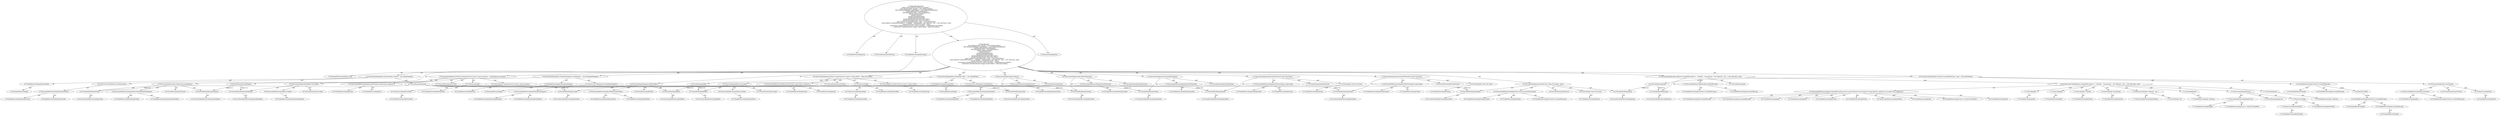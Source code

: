 digraph "testDestroy#?" {
0 [label="3:CtTypeReferenceImpl@void" shape=ellipse]
1 [label="3:CtVirtualElement@testDestroy" shape=ellipse]
2 [label="3:CtTypeReferenceImpl@Exception" shape=ellipse]
3 [label="3:CtPackageReferenceImpl@java.lang" shape=ellipse]
4 [label="4:CtTypeReferenceImpl@DebugChecker" shape=ellipse]
5 [label="4:CtPackageReferenceImpl@" shape=ellipse]
6 [label="4:CtExecutableReferenceImpl@DebugChecker()" shape=ellipse]
7 [label="4:CtTypeReferenceImpl@DebugChecker" shape=ellipse]
8 [label="4:CtTypeReferenceImpl@DebugChecker" shape=ellipse]
9 [label="4:CtConstructorCallImpl@new DebugChecker()" shape=ellipse]
10 [label="4:CtVirtualElement@checker" shape=ellipse]
11 [label="4:CtLocalVariableImpl@final DebugChecker checker = new DebugChecker()" shape=ellipse]
12 [label="5:CtTypeReferenceImpl@DebugAuditAdapter" shape=ellipse]
13 [label="5:CtPackageReferenceImpl@" shape=ellipse]
14 [label="5:CtExecutableReferenceImpl@DebugAuditAdapter()" shape=ellipse]
15 [label="5:CtTypeReferenceImpl@DebugAuditAdapter" shape=ellipse]
16 [label="5:CtTypeReferenceImpl@DebugAuditAdapter" shape=ellipse]
17 [label="5:CtConstructorCallImpl@new DebugAuditAdapter()" shape=ellipse]
18 [label="5:CtVirtualElement@auditAdapter" shape=ellipse]
19 [label="5:CtLocalVariableImpl@final DebugAuditAdapter auditAdapter = new DebugAuditAdapter()" shape=ellipse]
20 [label="6:CtExecutableReferenceImpl@addListener(DebugAuditAdapter)" shape=ellipse]
21 [label="6:CtTypeReferenceImpl@DebugChecker" shape=ellipse]
22 [label="6:CtTypeReferenceImpl@DebugAuditAdapter" shape=ellipse]
23 [label="6:CtVirtualElement@addListener" shape=ellipse]
24 [label="6:CtVariableReadImpl@checker" shape=ellipse]
25 [label="6:CtLocalVariableReferenceImpl@checker" shape=ellipse]
26 [label="6:CtVariableReadImpl@auditAdapter" shape=ellipse]
27 [label="6:CtLocalVariableReferenceImpl@auditAdapter" shape=ellipse]
28 [label="6:CtInvocationImpl@checker.addListener(auditAdapter)" shape=ellipse]
29 [label="7:CtTypeReferenceImpl@DebugFilter" shape=ellipse]
30 [label="7:CtPackageReferenceImpl@" shape=ellipse]
31 [label="7:CtExecutableReferenceImpl@DebugFilter()" shape=ellipse]
32 [label="7:CtTypeReferenceImpl@DebugFilter" shape=ellipse]
33 [label="7:CtTypeReferenceImpl@DebugFilter" shape=ellipse]
34 [label="7:CtConstructorCallImpl@new DebugFilter()" shape=ellipse]
35 [label="7:CtVirtualElement@filter" shape=ellipse]
36 [label="7:CtLocalVariableImpl@final DebugFilter filter = new DebugFilter()" shape=ellipse]
37 [label="8:CtExecutableReferenceImpl@addFilter(DebugFilter)" shape=ellipse]
38 [label="8:CtTypeReferenceImpl@DebugChecker" shape=ellipse]
39 [label="8:CtTypeReferenceImpl@DebugFilter" shape=ellipse]
40 [label="8:CtVirtualElement@addFilter" shape=ellipse]
41 [label="8:CtVariableReadImpl@checker" shape=ellipse]
42 [label="8:CtLocalVariableReferenceImpl@checker" shape=ellipse]
43 [label="8:CtVariableReadImpl@filter" shape=ellipse]
44 [label="8:CtLocalVariableReferenceImpl@filter" shape=ellipse]
45 [label="8:CtInvocationImpl@checker.addFilter(filter)" shape=ellipse]
46 [label="9:CtExecutableReferenceImpl@destroy()" shape=ellipse]
47 [label="9:CtTypeReferenceImpl@DebugChecker" shape=ellipse]
48 [label="9:CtVirtualElement@destroy" shape=ellipse]
49 [label="9:CtVariableReadImpl@checker" shape=ellipse]
50 [label="9:CtLocalVariableReferenceImpl@checker" shape=ellipse]
51 [label="9:CtInvocationImpl@checker.destroy()" shape=ellipse]
52 [label="10:CtExecutableReferenceImpl@fireAuditStarted()" shape=ellipse]
53 [label="10:CtTypeReferenceImpl@DebugChecker" shape=ellipse]
54 [label="10:CtVirtualElement@fireAuditStarted" shape=ellipse]
55 [label="10:CtVariableReadImpl@checker" shape=ellipse]
56 [label="10:CtLocalVariableReferenceImpl@checker" shape=ellipse]
57 [label="10:CtInvocationImpl@checker.fireAuditStarted()" shape=ellipse]
58 [label="11:CtExecutableReferenceImpl@fireAuditFinished()" shape=ellipse]
59 [label="11:CtTypeReferenceImpl@DebugChecker" shape=ellipse]
60 [label="11:CtVirtualElement@fireAuditFinished" shape=ellipse]
61 [label="11:CtVariableReadImpl@checker" shape=ellipse]
62 [label="11:CtLocalVariableReferenceImpl@checker" shape=ellipse]
63 [label="11:CtInvocationImpl@checker.fireAuditFinished()" shape=ellipse]
64 [label="12:CtExecutableReferenceImpl@fireFileStarted(java.lang.String)" shape=ellipse]
65 [label="12:CtTypeReferenceImpl@DebugChecker" shape=ellipse]
66 [label="12:CtTypeReferenceImpl@String" shape=ellipse]
67 [label="12:CtVirtualElement@fireFileStarted" shape=ellipse]
68 [label="12:CtVariableReadImpl@checker" shape=ellipse]
69 [label="12:CtLocalVariableReferenceImpl@checker" shape=ellipse]
70 [label="12:CtLiteralImpl@\"Some File Name\"" shape=ellipse]
71 [label="12:CtTypeReferenceImpl@String" shape=ellipse]
72 [label="12:CtInvocationImpl@checker.fireFileStarted(\"Some File Name\")" shape=ellipse]
73 [label="13:CtExecutableReferenceImpl@fireFileFinished(java.lang.String)" shape=ellipse]
74 [label="13:CtTypeReferenceImpl@DebugChecker" shape=ellipse]
75 [label="13:CtTypeReferenceImpl@String" shape=ellipse]
76 [label="13:CtVirtualElement@fireFileFinished" shape=ellipse]
77 [label="13:CtVariableReadImpl@checker" shape=ellipse]
78 [label="13:CtLocalVariableReferenceImpl@checker" shape=ellipse]
79 [label="13:CtLiteralImpl@\"Some File Name\"" shape=ellipse]
80 [label="13:CtTypeReferenceImpl@String" shape=ellipse]
81 [label="13:CtInvocationImpl@checker.fireFileFinished(\"Some File Name\")" shape=ellipse]
82 [label="14:CtTypeReferenceImpl@TreeSet<LocalizedMessage>" shape=ellipse]
83 [label="14:CtPackageReferenceImpl@" shape=ellipse]
84 [label="14:CtTypeReferenceImpl@LocalizedMessage" shape=ellipse]
85 [label="14:CtExecutableReferenceImpl@newTreeSet()" shape=ellipse]
86 [label="14:CtTypeReferenceImpl@Sets" shape=ellipse]
87 [label="14:CtTypeReferenceImpl@TreeSet<LocalizedMessage>" shape=ellipse]
88 [label="14:CtVirtualElement@newTreeSet" shape=ellipse]
89 [label="14:CtTypeAccessImpl@Sets" shape=ellipse]
90 [label="14:CtTypeReferenceImpl@Sets" shape=ellipse]
91 [label="14:CtInvocationImpl@Sets.newTreeSet()" shape=ellipse]
92 [label="14:CtVirtualElement@msgs" shape=ellipse]
93 [label="14:CtLocalVariableImpl@final TreeSet<LocalizedMessage> msgs = Sets.newTreeSet()" shape=ellipse]
94 [label="15:CtExecutableReferenceImpl@add(LocalizedMessage)" shape=ellipse]
95 [label="15:CtTypeReferenceImpl@TreeSet<LocalizedMessage>" shape=ellipse]
96 [label="15:CtTypeReferenceImpl@LocalizedMessage" shape=ellipse]
97 [label="15:CtVirtualElement@add" shape=ellipse]
98 [label="15:CtVariableReadImpl@msgs" shape=ellipse]
99 [label="15:CtLocalVariableReferenceImpl@msgs" shape=ellipse]
100 [label="16:CtExecutableReferenceImpl@LocalizedMessage(int,int,java.lang.String,java.lang.String,java.lang.Object[],<unknown>,java.lang.Class,<unknown>)" shape=ellipse]
101 [label="16:CtTypeReferenceImpl@LocalizedMessage" shape=ellipse]
102 [label="16:CtTypeReferenceImpl@LocalizedMessage" shape=ellipse]
103 [label="16:CtTypeReferenceImpl@int" shape=ellipse]
104 [label="16:CtTypeReferenceImpl@int" shape=ellipse]
105 [label="16:CtTypeReferenceImpl@String" shape=ellipse]
106 [label="16:CtTypeReferenceImpl@String" shape=ellipse]
107 [label="16:CtArrayTypeReferenceImpl@Object[]" shape=ellipse]
108 [label="16:CtTypeReferenceImpl@null" shape=ellipse]
109 [label="16:CtTypeReferenceImpl@Class<? extends PlaceHold>" shape=ellipse]
110 [label="16:CtTypeReferenceImpl@null" shape=ellipse]
111 [label="17:CtLiteralImpl@0" shape=ellipse]
112 [label="17:CtTypeReferenceImpl@int" shape=ellipse]
113 [label="17:CtLiteralImpl@0" shape=ellipse]
114 [label="17:CtTypeReferenceImpl@int" shape=ellipse]
115 [label="17:CtLiteralImpl@\"a Bundle\"" shape=ellipse]
116 [label="17:CtTypeReferenceImpl@String" shape=ellipse]
117 [label="17:CtLiteralImpl@\"message.key\"" shape=ellipse]
118 [label="17:CtTypeReferenceImpl@String" shape=ellipse]
119 [label="17:CtNewArrayImpl@new Object[]\{ \"arg\" \}" shape=ellipse]
120 [label="17:CtArrayTypeReferenceImpl@Object[]" shape=ellipse]
121 [label="17:CtLiteralImpl@\"arg\"" shape=ellipse]
122 [label="17:CtLiteralImpl@null" shape=ellipse]
123 [label="17:CtTypeReferenceImpl@<nulltype>" shape=ellipse]
124 [label="17:CtExecutableReferenceImpl@getClass()" shape=ellipse]
125 [label="17:CtTypeReferenceImpl@Object" shape=ellipse]
126 [label="17:CtTypeReferenceImpl@Class<? extends PlaceHold>" shape=ellipse]
127 [label="17:CtVirtualElement@getClass" shape=ellipse]
128 [label="17:CtTypeAccessImpl@PlaceHold" shape=ellipse]
129 [label="17:CtTypeReferenceImpl@PlaceHold" shape=ellipse]
130 [label="17:CtThisAccessImpl@" shape=ellipse]
131 [label="17:CtTypeReferenceImpl@PlaceHold" shape=ellipse]
132 [label="17:CtInvocationImpl@getClass()" shape=ellipse]
133 [label="17:CtLiteralImpl@null" shape=ellipse]
134 [label="17:CtTypeReferenceImpl@<nulltype>" shape=ellipse]
135 [label="16:CtConstructorCallImpl@new LocalizedMessage(0, 0, \"a Bundle\", \"message.key\", new Object[]\{ \"arg\" \}, null, getClass(), null)" shape=ellipse]
136 [label="15:CtInvocationImpl@msgs.add(new LocalizedMessage(0, 0, \"a Bundle\", \"message.key\", new Object[]\{ \"arg\" \}, null, getClass(), null))" shape=ellipse]
137 [label="18:CtExecutableReferenceImpl@fireErrors(java.lang.String,TreeSet)" shape=ellipse]
138 [label="18:CtTypeReferenceImpl@DebugChecker" shape=ellipse]
139 [label="18:CtTypeReferenceImpl@String" shape=ellipse]
140 [label="18:CtTypeReferenceImpl@TreeSet<LocalizedMessage>" shape=ellipse]
141 [label="18:CtVirtualElement@fireErrors" shape=ellipse]
142 [label="18:CtVariableReadImpl@checker" shape=ellipse]
143 [label="18:CtLocalVariableReferenceImpl@checker" shape=ellipse]
144 [label="18:CtLiteralImpl@\"Some File Name\"" shape=ellipse]
145 [label="18:CtTypeReferenceImpl@String" shape=ellipse]
146 [label="18:CtVariableReadImpl@msgs" shape=ellipse]
147 [label="18:CtLocalVariableReferenceImpl@msgs" shape=ellipse]
148 [label="18:CtInvocationImpl@checker.fireErrors(\"Some File Name\", msgs)" shape=ellipse]
149 [label="19:CtExecutableReferenceImpl@assertFalse(java.lang.String,<unknown>)" shape=ellipse]
150 [label="19:CtTypeReferenceImpl@String" shape=ellipse]
151 [label="19:CtTypeReferenceImpl@null" shape=ellipse]
152 [label="19:CtVirtualElement@assertFalse" shape=ellipse]
153 [label="19:CtTypeAccessImpl@PlaceHold" shape=ellipse]
154 [label="19:CtTypeReferenceImpl@PlaceHold" shape=ellipse]
155 [label="19:CtThisAccessImpl@" shape=ellipse]
156 [label="19:CtTypeReferenceImpl@PlaceHold" shape=ellipse]
157 [label="19:CtLiteralImpl@\"Checker.destroy() doesn't remove listeners.\"" shape=ellipse]
158 [label="19:CtTypeReferenceImpl@String" shape=ellipse]
159 [label="19:CtExecutableReferenceImpl@wasCalled()" shape=ellipse]
160 [label="19:CtTypeReferenceImpl@DebugAuditAdapter" shape=ellipse]
161 [label="19:CtVirtualElement@wasCalled" shape=ellipse]
162 [label="19:CtVariableReadImpl@auditAdapter" shape=ellipse]
163 [label="19:CtLocalVariableReferenceImpl@auditAdapter" shape=ellipse]
164 [label="19:CtInvocationImpl@auditAdapter.wasCalled()" shape=ellipse]
165 [label="19:CtInvocationImpl@assertFalse(\"Checker.destroy() doesn't remove listeners.\", auditAdapter.wasCalled())" shape=ellipse]
166 [label="20:CtExecutableReferenceImpl@assertFalse(java.lang.String,<unknown>)" shape=ellipse]
167 [label="20:CtTypeReferenceImpl@String" shape=ellipse]
168 [label="20:CtTypeReferenceImpl@null" shape=ellipse]
169 [label="20:CtVirtualElement@assertFalse" shape=ellipse]
170 [label="20:CtTypeAccessImpl@PlaceHold" shape=ellipse]
171 [label="20:CtTypeReferenceImpl@PlaceHold" shape=ellipse]
172 [label="20:CtThisAccessImpl@" shape=ellipse]
173 [label="20:CtTypeReferenceImpl@PlaceHold" shape=ellipse]
174 [label="20:CtLiteralImpl@\"Checker.destroy() doesn't remove filters.\"" shape=ellipse]
175 [label="20:CtTypeReferenceImpl@String" shape=ellipse]
176 [label="20:CtExecutableReferenceImpl@wasCalled()" shape=ellipse]
177 [label="20:CtTypeReferenceImpl@DebugFilter" shape=ellipse]
178 [label="20:CtVirtualElement@wasCalled" shape=ellipse]
179 [label="20:CtVariableReadImpl@filter" shape=ellipse]
180 [label="20:CtLocalVariableReferenceImpl@filter" shape=ellipse]
181 [label="20:CtInvocationImpl@filter.wasCalled()" shape=ellipse]
182 [label="20:CtInvocationImpl@assertFalse(\"Checker.destroy() doesn't remove filters.\", filter.wasCalled())" shape=ellipse]
183 [label="3:CtBlockImpl@\{
    final DebugChecker checker = new DebugChecker();
    final DebugAuditAdapter auditAdapter = new DebugAuditAdapter();
    checker.addListener(auditAdapter);
    final DebugFilter filter = new DebugFilter();
    checker.addFilter(filter);
    checker.destroy();
    checker.fireAuditStarted();
    checker.fireAuditFinished();
    checker.fireFileStarted(\"Some File Name\");
    checker.fireFileFinished(\"Some File Name\");
    final TreeSet<LocalizedMessage> msgs = Sets.newTreeSet();
    msgs.add(new LocalizedMessage(0, 0, \"a Bundle\", \"message.key\", new Object[]\{ \"arg\" \}, null, getClass(), null));
    checker.fireErrors(\"Some File Name\", msgs);
    assertFalse(\"Checker.destroy() doesn't remove listeners.\", auditAdapter.wasCalled());
    assertFalse(\"Checker.destroy() doesn't remove filters.\", filter.wasCalled());
\}" shape=ellipse]
184 [label="3:CtMethodImpl@@Test
public void testDestroy() throws Exception \{
    final DebugChecker checker = new DebugChecker();
    final DebugAuditAdapter auditAdapter = new DebugAuditAdapter();
    checker.addListener(auditAdapter);
    final DebugFilter filter = new DebugFilter();
    checker.addFilter(filter);
    checker.destroy();
    checker.fireAuditStarted();
    checker.fireAuditFinished();
    checker.fireFileStarted(\"Some File Name\");
    checker.fireFileFinished(\"Some File Name\");
    final TreeSet<LocalizedMessage> msgs = Sets.newTreeSet();
    msgs.add(new LocalizedMessage(0, 0, \"a Bundle\", \"message.key\", new Object[]\{ \"arg\" \}, null, getClass(), null));
    checker.fireErrors(\"Some File Name\", msgs);
    assertFalse(\"Checker.destroy() doesn't remove listeners.\", auditAdapter.wasCalled());
    assertFalse(\"Checker.destroy() doesn't remove filters.\", filter.wasCalled());
\}" shape=ellipse]
185 [label="2:CtAnnotationImpl@@Test" shape=ellipse]
186 [label="14:Update@UPDATE" shape=ellipse]
187 [label="14:CtPackageReferenceImpl@" shape=ellipse]
188 [label="14:CtPackageReferenceImpl@" shape=ellipse]
189 [label="14:CtTypeReferenceImpl@LocalizedMessage" shape=ellipse]
190 [label="14:CtTypeReferenceImpl@SortedSet<LocalizedMessage>" shape=ellipse]
2 -> 3 [label="AST"];
4 -> 5 [label="AST"];
6 -> 7 [label="AST"];
6 -> 8 [label="AST"];
9 -> 6 [label="AST"];
10 -> 24 [label="Define-Use"];
10 -> 41 [label="Define-Use"];
10 -> 49 [label="Define-Use"];
10 -> 55 [label="Define-Use"];
10 -> 61 [label="Define-Use"];
10 -> 68 [label="Define-Use"];
10 -> 77 [label="Define-Use"];
10 -> 142 [label="Define-Use"];
11 -> 10 [label="AST"];
11 -> 4 [label="AST"];
11 -> 9 [label="AST"];
12 -> 13 [label="AST"];
14 -> 15 [label="AST"];
14 -> 16 [label="AST"];
17 -> 14 [label="AST"];
18 -> 26 [label="Define-Use"];
18 -> 162 [label="Define-Use"];
19 -> 18 [label="AST"];
19 -> 12 [label="AST"];
19 -> 17 [label="AST"];
20 -> 21 [label="AST"];
20 -> 22 [label="AST"];
24 -> 25 [label="AST"];
26 -> 27 [label="AST"];
28 -> 23 [label="AST"];
28 -> 24 [label="AST"];
28 -> 20 [label="AST"];
28 -> 26 [label="AST"];
29 -> 30 [label="AST"];
31 -> 32 [label="AST"];
31 -> 33 [label="AST"];
34 -> 31 [label="AST"];
35 -> 43 [label="Define-Use"];
35 -> 179 [label="Define-Use"];
36 -> 35 [label="AST"];
36 -> 29 [label="AST"];
36 -> 34 [label="AST"];
37 -> 38 [label="AST"];
37 -> 39 [label="AST"];
41 -> 42 [label="AST"];
43 -> 44 [label="AST"];
45 -> 40 [label="AST"];
45 -> 41 [label="AST"];
45 -> 37 [label="AST"];
45 -> 43 [label="AST"];
46 -> 47 [label="AST"];
49 -> 50 [label="AST"];
51 -> 48 [label="AST"];
51 -> 49 [label="AST"];
51 -> 46 [label="AST"];
52 -> 53 [label="AST"];
55 -> 56 [label="AST"];
57 -> 54 [label="AST"];
57 -> 55 [label="AST"];
57 -> 52 [label="AST"];
58 -> 59 [label="AST"];
61 -> 62 [label="AST"];
63 -> 60 [label="AST"];
63 -> 61 [label="AST"];
63 -> 58 [label="AST"];
64 -> 65 [label="AST"];
64 -> 66 [label="AST"];
68 -> 69 [label="AST"];
70 -> 71 [label="AST"];
72 -> 67 [label="AST"];
72 -> 68 [label="AST"];
72 -> 64 [label="AST"];
72 -> 70 [label="AST"];
73 -> 74 [label="AST"];
73 -> 75 [label="AST"];
77 -> 78 [label="AST"];
79 -> 80 [label="AST"];
81 -> 76 [label="AST"];
81 -> 77 [label="AST"];
81 -> 73 [label="AST"];
81 -> 79 [label="AST"];
82 -> 83 [label="AST"];
82 -> 84 [label="AST"];
82 -> 186 [label="Action"];
85 -> 86 [label="AST"];
85 -> 87 [label="AST"];
89 -> 90 [label="AST"];
91 -> 88 [label="AST"];
91 -> 89 [label="AST"];
91 -> 85 [label="AST"];
92 -> 98 [label="Define-Use"];
92 -> 146 [label="Define-Use"];
93 -> 92 [label="AST"];
93 -> 82 [label="AST"];
93 -> 91 [label="AST"];
94 -> 95 [label="AST"];
94 -> 96 [label="AST"];
98 -> 99 [label="AST"];
100 -> 101 [label="AST"];
100 -> 102 [label="AST"];
100 -> 103 [label="AST"];
100 -> 104 [label="AST"];
100 -> 105 [label="AST"];
100 -> 106 [label="AST"];
100 -> 107 [label="AST"];
100 -> 108 [label="AST"];
100 -> 109 [label="AST"];
100 -> 110 [label="AST"];
111 -> 112 [label="AST"];
113 -> 114 [label="AST"];
115 -> 116 [label="AST"];
117 -> 118 [label="AST"];
119 -> 120 [label="AST"];
119 -> 121 [label="AST"];
122 -> 123 [label="AST"];
124 -> 125 [label="AST"];
124 -> 126 [label="AST"];
128 -> 129 [label="AST"];
130 -> 131 [label="AST"];
130 -> 128 [label="AST"];
132 -> 127 [label="AST"];
132 -> 130 [label="AST"];
132 -> 124 [label="AST"];
133 -> 134 [label="AST"];
135 -> 100 [label="AST"];
135 -> 111 [label="AST"];
135 -> 113 [label="AST"];
135 -> 115 [label="AST"];
135 -> 117 [label="AST"];
135 -> 119 [label="AST"];
135 -> 122 [label="AST"];
135 -> 132 [label="AST"];
135 -> 133 [label="AST"];
136 -> 97 [label="AST"];
136 -> 98 [label="AST"];
136 -> 94 [label="AST"];
136 -> 135 [label="AST"];
137 -> 138 [label="AST"];
137 -> 139 [label="AST"];
137 -> 140 [label="AST"];
142 -> 143 [label="AST"];
144 -> 145 [label="AST"];
146 -> 147 [label="AST"];
148 -> 141 [label="AST"];
148 -> 142 [label="AST"];
148 -> 137 [label="AST"];
148 -> 144 [label="AST"];
148 -> 146 [label="AST"];
149 -> 150 [label="AST"];
149 -> 151 [label="AST"];
153 -> 154 [label="AST"];
155 -> 156 [label="AST"];
155 -> 153 [label="AST"];
157 -> 158 [label="AST"];
159 -> 160 [label="AST"];
162 -> 163 [label="AST"];
164 -> 161 [label="AST"];
164 -> 162 [label="AST"];
164 -> 159 [label="AST"];
165 -> 152 [label="AST"];
165 -> 155 [label="AST"];
165 -> 149 [label="AST"];
165 -> 157 [label="AST"];
165 -> 164 [label="AST"];
166 -> 167 [label="AST"];
166 -> 168 [label="AST"];
170 -> 171 [label="AST"];
172 -> 173 [label="AST"];
172 -> 170 [label="AST"];
174 -> 175 [label="AST"];
176 -> 177 [label="AST"];
179 -> 180 [label="AST"];
181 -> 178 [label="AST"];
181 -> 179 [label="AST"];
181 -> 176 [label="AST"];
182 -> 169 [label="AST"];
182 -> 172 [label="AST"];
182 -> 166 [label="AST"];
182 -> 174 [label="AST"];
182 -> 181 [label="AST"];
183 -> 11 [label="AST"];
183 -> 19 [label="AST"];
183 -> 28 [label="AST"];
183 -> 36 [label="AST"];
183 -> 45 [label="AST"];
183 -> 51 [label="AST"];
183 -> 57 [label="AST"];
183 -> 63 [label="AST"];
183 -> 72 [label="AST"];
183 -> 81 [label="AST"];
183 -> 93 [label="AST"];
183 -> 136 [label="AST"];
183 -> 148 [label="AST"];
183 -> 165 [label="AST"];
183 -> 182 [label="AST"];
184 -> 1 [label="AST"];
184 -> 185 [label="AST"];
184 -> 0 [label="AST"];
184 -> 2 [label="AST"];
184 -> 183 [label="AST"];
186 -> 190 [label="Action"];
189 -> 188 [label="AST"];
190 -> 187 [label="AST"];
190 -> 189 [label="AST"];
}
